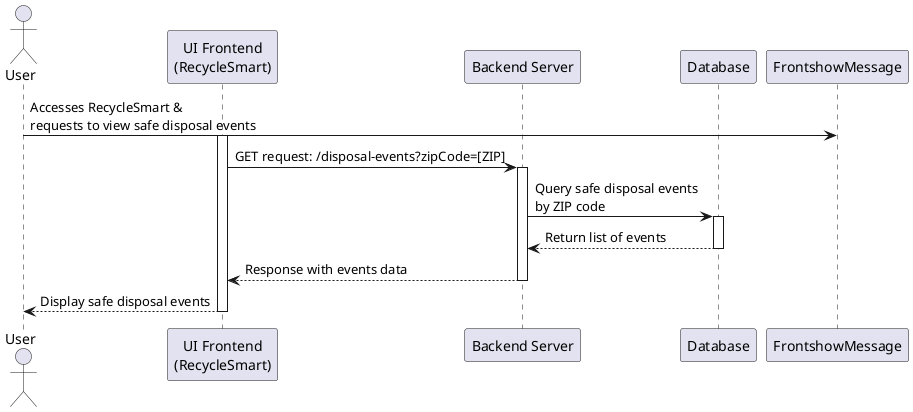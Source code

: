 @startuml
actor User
participant "UI Frontend\n(RecycleSmart)" as Frontend
participant "Backend Server" as Server
participant "Database" as DB

User -> FrontshowMessage: Accesses RecycleSmart & \nrequests to view safe disposal events
activate Frontend
Frontend -> Server: GET request: /disposal-events?zipCode=[ZIP]
activate Server

Server -> DB: Query safe disposal events \nby ZIP code
activate DB
DB --> Server: Return list of events
deactivate DB

Server --> Frontend: Response with events data
deactivate Server

Frontend --> User: Display safe disposal events
deactivate Frontend
@enduml